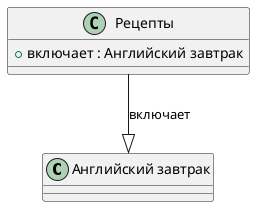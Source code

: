 @startuml
!define RECTANGLE class

RECTANGLE "Английский завтрак" {
}

RECTANGLE "Рецепты" {
  + включает : Английский завтрак
}

"Рецепты" --|> "Английский завтрак" : включает
@enduml

